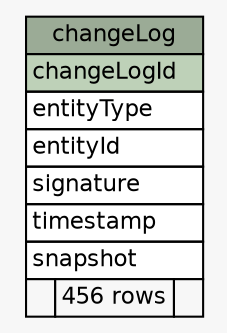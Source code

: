 // dot 2.38.0 on Mac OS X 10.11.6
// SchemaSpy rev 590
digraph "changeLog" {
  graph [
    rankdir="RL"
    bgcolor="#f7f7f7"
    nodesep="0.18"
    ranksep="0.46"
    fontname="Helvetica"
    fontsize="11"
  ];
  node [
    fontname="Helvetica"
    fontsize="11"
    shape="plaintext"
  ];
  edge [
    arrowsize="0.8"
  ];
  "changeLog" [
    label=<
    <TABLE BORDER="0" CELLBORDER="1" CELLSPACING="0" BGCOLOR="#ffffff">
      <TR><TD COLSPAN="3" BGCOLOR="#9bab96" ALIGN="CENTER">changeLog</TD></TR>
      <TR><TD PORT="changeLogId" COLSPAN="3" BGCOLOR="#bed1b8" ALIGN="LEFT">changeLogId</TD></TR>
      <TR><TD PORT="entityType" COLSPAN="3" ALIGN="LEFT">entityType</TD></TR>
      <TR><TD PORT="entityId" COLSPAN="3" ALIGN="LEFT">entityId</TD></TR>
      <TR><TD PORT="signature" COLSPAN="3" ALIGN="LEFT">signature</TD></TR>
      <TR><TD PORT="timestamp" COLSPAN="3" ALIGN="LEFT">timestamp</TD></TR>
      <TR><TD PORT="snapshot" COLSPAN="3" ALIGN="LEFT">snapshot</TD></TR>
      <TR><TD ALIGN="LEFT" BGCOLOR="#f7f7f7">  </TD><TD ALIGN="RIGHT" BGCOLOR="#f7f7f7">456 rows</TD><TD ALIGN="RIGHT" BGCOLOR="#f7f7f7">  </TD></TR>
    </TABLE>>
    URL="tables/changeLog.html"
    tooltip="changeLog"
  ];
}
